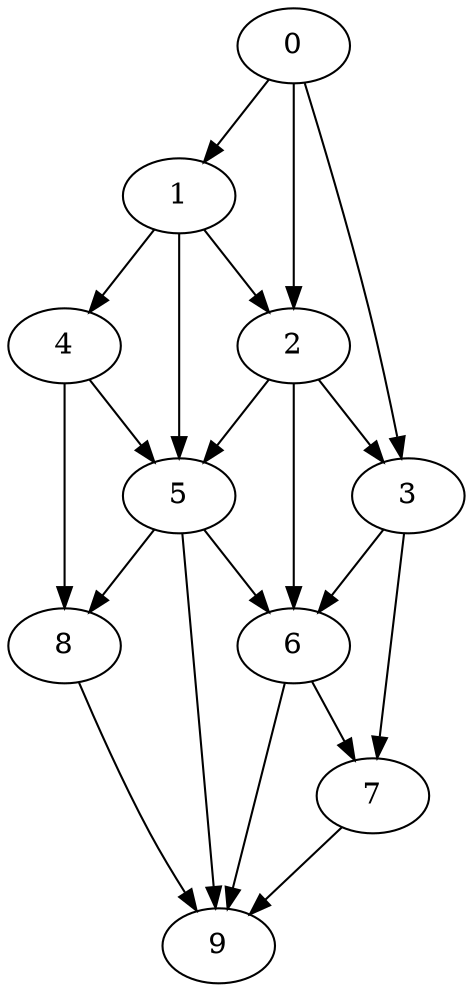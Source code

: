 digraph G {
0 -> 1
0 -> 2
0 -> 3
1 -> 2
1 -> 4
1 -> 5
2 -> 3
2 -> 5
2 -> 6
3 -> 6
3 -> 7
4 -> 5
4 -> 8
5 -> 6
5 -> 8
5 -> 9
6 -> 7
6 -> 9
7 -> 9
8 -> 9
}